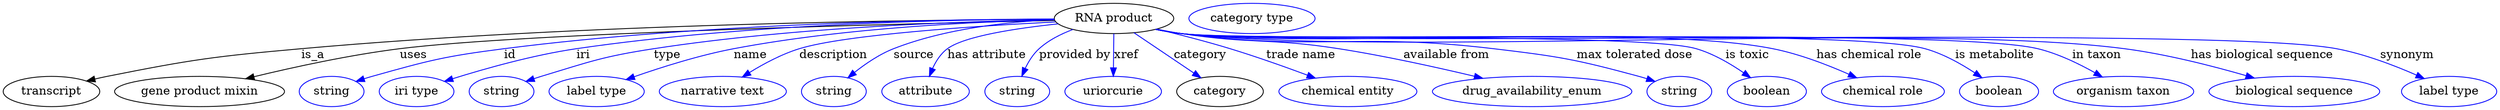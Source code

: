 digraph {
	graph [bb="0,0,2958.7,123"];
	node [label="\N"];
	"RNA product"	[height=0.5,
		label="RNA product",
		pos="1318.2,105",
		width=1.9679];
	transcript	[height=0.5,
		pos="57.195,18",
		width=1.5887];
	"RNA product" -> transcript	[label=is_a,
		lp="368.19,61.5",
		pos="e,98.933,30.491 1247.3,103.98 1087.5,103.39 687.39,98.765 354.19,69 250.9,59.772 224.9,56.298 123.19,36 118.51,35.065 113.66,34.002 \
108.82,32.875"];
	"gene product mixin"	[height=0.5,
		pos="233.19,18",
		width=2.7984];
	"RNA product" -> "gene product mixin"	[label=uses,
		lp="487.69,61.5",
		pos="e,288.06,33.232 1247.9,102.6 1072.9,98.862 620.7,87.663 471.19,69 411.94,61.603 345.51,47.117 297.92,35.633"];
	id	[color=blue,
		height=0.5,
		label=string,
		pos="390.19,18",
		width=1.0652];
	"RNA product" -> id	[color=blue,
		label=id,
		lp="602.19,61.5",
		pos="e,419.19,29.966 1247.3,104.29 1117.4,104 832.8,99.525 595.19,69 524.47,59.914 506.84,55.278 438.19,36 435.09,35.128 431.89,34.158 \
428.69,33.138",
		style=solid];
	iri	[color=blue,
		height=0.5,
		label="iri type",
		pos="491.19,18",
		width=1.2277];
	"RNA product" -> iri	[color=blue,
		label=iri,
		lp="689.19,61.5",
		pos="e,524.36,30.13 1247.1,104.32 1128.9,103.92 885,99.066 681.19,69 629.77,61.414 572.25,45.143 534.11,33.215",
		style=solid];
	type	[color=blue,
		height=0.5,
		label=string,
		pos="592.19,18",
		width=1.0652];
	"RNA product" -> type	[color=blue,
		label=type,
		lp="789.19,61.5",
		pos="e,621.12,30.003 1247.2,103.45 1142.8,101.73 941.87,94.976 773.19,69 712.57,59.665 697.89,53.789 639.19,36 636.43,35.162 633.59,34.255 \
630.74,33.311",
		style=solid];
	name	[color=blue,
		height=0.5,
		label="label type",
		pos="705.19,18",
		width=1.5707];
	"RNA product" -> name	[color=blue,
		label=name,
		lp="888.19,61.5",
		pos="e,740.24,32.211 1247.4,103.29 1158.2,101.3 1000.6,94.141 868.19,69 827.35,61.244 782.25,46.946 749.87,35.62",
		style=solid];
	description	[color=blue,
		height=0.5,
		label="narrative text",
		pos="855.19,18",
		width=2.0943];
	"RNA product" -> description	[color=blue,
		label=description,
		lp="985.69,61.5",
		pos="e,878.05,35.206 1248.9,100.9 1157,96.213 1000.1,86.005 945.19,69 924.59,62.62 903.42,51.147 886.79,40.799",
		style=solid];
	source	[color=blue,
		height=0.5,
		label=string,
		pos="987.19,18",
		width=1.0652];
	"RNA product" -> source	[color=blue,
		label=source,
		lp="1080.2,61.5",
		pos="e,1003.4,34.325 1247.4,103.86 1193.3,101.57 1117.8,93.592 1056.2,69 1039.7,62.429 1023.6,51.063 1011,40.827",
		style=solid];
	"has attribute"	[color=blue,
		height=0.5,
		label=attribute,
		pos="1095.2,18",
		width=1.4443];
	"RNA product" -> "has attribute"	[color=blue,
		label="has attribute",
		lp="1167.2,61.5",
		pos="e,1099.4,35.971 1251.8,98.661 1202.6,93.544 1140.7,84.292 1120.2,69 1112.4,63.181 1106.9,54.25 1103,45.537",
		style=solid];
	"provided by"	[color=blue,
		height=0.5,
		label=string,
		pos="1203.2,18",
		width=1.0652];
	"RNA product" -> "provided by"	[color=blue,
		label="provided by",
		lp="1271.7,61.5",
		pos="e,1208.6,36.267 1269.4,91.895 1255.2,86.615 1240.5,79.22 1229.2,69 1222.1,62.627 1216.7,53.869 1212.6,45.463",
		style=solid];
	xref	[color=blue,
		height=0.5,
		label=uriorcurie,
		pos="1317.2,18",
		width=1.5887];
	"RNA product" -> xref	[color=blue,
		label=xref,
		lp="1332.7,61.5",
		pos="e,1317.4,36.175 1318,86.799 1317.9,75.163 1317.7,59.548 1317.5,46.237",
		style=solid];
	category	[height=0.5,
		pos="1444.2,18",
		width=1.4263];
	"RNA product" -> category	[color=blue,
		label=category,
		lp="1420.7,61.5",
		pos="e,1421.5,34.344 1341.9,88.012 1362,74.427 1391.1,54.823 1413.1,39.978",
		style=solid];
	"trade name"	[color=blue,
		height=0.5,
		label="chemical entity",
		pos="1595.2,18",
		width=2.2748];
	"RNA product" -> "trade name"	[color=blue,
		label="trade name",
		lp="1540.2,61.5",
		pos="e,1556.9,33.913 1369,92.364 1395.2,86.046 1427.6,77.748 1456.2,69 1486.9,59.613 1520.8,47.457 1547.4,37.481",
		style=solid];
	"available from"	[color=blue,
		height=0.5,
		label=drug_availability_enum,
		pos="1813.2,18",
		width=3.2858];
	"RNA product" -> "available from"	[color=blue,
		label="available from",
		lp="1712.7,61.5",
		pos="e,1755,33.787 1368.8,92.337 1378.5,90.356 1388.7,88.468 1398.2,87 1480.7,74.302 1502.7,81.966 1585.2,69 1639.3,60.488 1699.9,47.011 \
1745,36.193",
		style=solid];
	"max tolerated dose"	[color=blue,
		height=0.5,
		label=string,
		pos="1988.2,18",
		width=1.0652];
	"RNA product" -> "max tolerated dose"	[color=blue,
		label="max tolerated dose",
		lp="1936.2,61.5",
		pos="e,1959.5,29.962 1367.9,92.143 1377.9,90.129 1388.3,88.279 1398.2,87 1561.5,65.821 1604.7,88.559 1768.2,69 1845.5,59.753 1865.1,56.384 \
1940.2,36 1943.4,35.143 1946.6,34.179 1949.8,33.157",
		style=solid];
	"is toxic"	[color=blue,
		height=0.5,
		label=boolean,
		pos="2091.2,18",
		width=1.2999];
	"RNA product" -> "is toxic"	[color=blue,
		label="is toxic",
		lp="2069.2,61.5",
		pos="e,2072,34.682 1367.9,91.993 1377.9,89.992 1388.3,88.184 1398.2,87 1465.6,78.909 1944.1,88.324 2009.2,69 2028.8,63.17 2048.5,51.417 \
2063.7,40.77",
		style=solid];
	"has chemical role"	[color=blue,
		height=0.5,
		label="chemical role",
		pos="2229.2,18",
		width=2.022];
	"RNA product" -> "has chemical role"	[color=blue,
		label="has chemical role",
		lp="2213.7,61.5",
		pos="e,2198.3,34.338 1367.5,92.05 1377.6,90.016 1388.2,88.182 1398.2,87 1552.9,68.728 1946.4,99.412 2099.2,69 2130.4,62.786 2163.9,49.736 \
2189.1,38.526",
		style=solid];
	"is metabolite"	[color=blue,
		height=0.5,
		label=boolean,
		pos="2367.2,18",
		width=1.2999];
	"RNA product" -> "is metabolite"	[color=blue,
		label="is metabolite",
		lp="2363.2,61.5",
		pos="e,2347.1,34.503 1367.5,92.008 1377.6,89.978 1388.2,88.156 1398.2,87 1495.6,75.763 2185.8,95.241 2280.2,69 2301.2,63.176 2322.4,51.137 \
2338.6,40.332",
		style=solid];
	"in taxon"	[color=blue,
		height=0.5,
		label="organism taxon",
		pos="2515.2,18",
		width=2.3109];
	"RNA product" -> "in taxon"	[color=blue,
		label="in taxon",
		lp="2484.2,61.5",
		pos="e,2490.2,35.266 1367.5,91.987 1377.6,89.959 1388.2,88.142 1398.2,87 1510.4,74.207 2304.5,95.695 2414.2,69 2437.9,63.235 2462.4,51.236 \
2481.4,40.438",
		style=solid];
	"has biological sequence"	[color=blue,
		height=0.5,
		label="biological sequence",
		pos="2718.2,18",
		width=2.8164];
	"RNA product" -> "has biological sequence"	[color=blue,
		label="has biological sequence",
		lp="2680.7,61.5",
		pos="e,2670.9,34.023 1367.5,91.974 1377.6,89.947 1388.2,88.134 1398.2,87 1645.3,59.022 2270.6,101.23 2517.2,69 2566.5,62.557 2621.2,48.485 \
2661.1,36.907",
		style=solid];
	synonym	[color=blue,
		height=0.5,
		label="label type",
		pos="2902.2,18",
		width=1.5707];
	"RNA product" -> synonym	[color=blue,
		label=synonym,
		lp="2853.2,61.5",
		pos="e,2872.7,33.492 1367.5,91.951 1377.6,89.925 1388.2,88.119 1398.2,87 1549.6,70.085 2619.5,97.227 2769.2,69 2802.1,62.792 2837.5,49.097 \
2863.5,37.607",
		style=solid];
	"named thing_category"	[color=blue,
		height=0.5,
		label="category type",
		pos="1482.2,105",
		width=2.0762];
}
